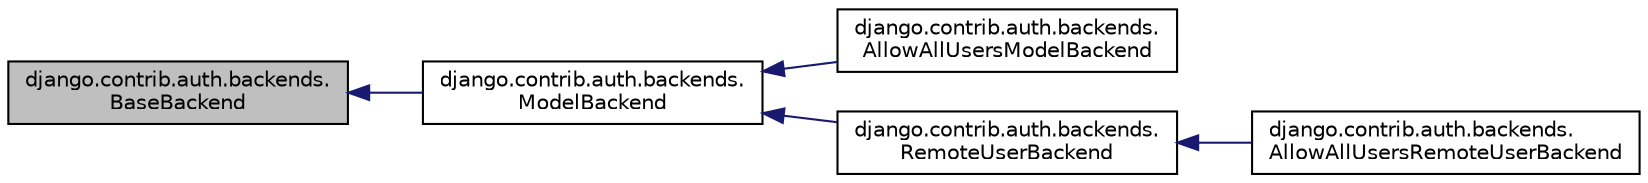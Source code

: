digraph "django.contrib.auth.backends.BaseBackend"
{
 // LATEX_PDF_SIZE
  edge [fontname="Helvetica",fontsize="10",labelfontname="Helvetica",labelfontsize="10"];
  node [fontname="Helvetica",fontsize="10",shape=record];
  rankdir="LR";
  Node1 [label="django.contrib.auth.backends.\lBaseBackend",height=0.2,width=0.4,color="black", fillcolor="grey75", style="filled", fontcolor="black",tooltip=" "];
  Node1 -> Node2 [dir="back",color="midnightblue",fontsize="10",style="solid",fontname="Helvetica"];
  Node2 [label="django.contrib.auth.backends.\lModelBackend",height=0.2,width=0.4,color="black", fillcolor="white", style="filled",URL="$classdjango_1_1contrib_1_1auth_1_1backends_1_1_model_backend.html",tooltip=" "];
  Node2 -> Node3 [dir="back",color="midnightblue",fontsize="10",style="solid",fontname="Helvetica"];
  Node3 [label="django.contrib.auth.backends.\lAllowAllUsersModelBackend",height=0.2,width=0.4,color="black", fillcolor="white", style="filled",URL="$classdjango_1_1contrib_1_1auth_1_1backends_1_1_allow_all_users_model_backend.html",tooltip=" "];
  Node2 -> Node4 [dir="back",color="midnightblue",fontsize="10",style="solid",fontname="Helvetica"];
  Node4 [label="django.contrib.auth.backends.\lRemoteUserBackend",height=0.2,width=0.4,color="black", fillcolor="white", style="filled",URL="$classdjango_1_1contrib_1_1auth_1_1backends_1_1_remote_user_backend.html",tooltip=" "];
  Node4 -> Node5 [dir="back",color="midnightblue",fontsize="10",style="solid",fontname="Helvetica"];
  Node5 [label="django.contrib.auth.backends.\lAllowAllUsersRemoteUserBackend",height=0.2,width=0.4,color="black", fillcolor="white", style="filled",URL="$classdjango_1_1contrib_1_1auth_1_1backends_1_1_allow_all_users_remote_user_backend.html",tooltip=" "];
}
